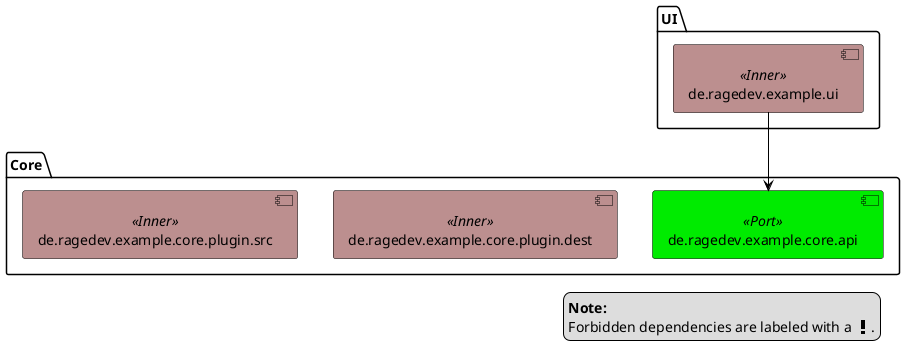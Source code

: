 @startuml
sprite $error [16x16/16] {
0000000000000000
000000FFFF000000
000000FFFF000000
000000FFFF000000
000000FFFF000000
000000FFFF000000
000000FFFF000000
000000FFFF000000
000000FFFF000000
000000FFFF000000
0000000000000000
0000000000000000
000000FFFF000000
000000FFFF000000
000000FFFF000000
0000000000000000
}

skinparam componentArrowColor #black
skinparam componentArrowFontColor #white
skinparam component {
    backgroundColor<<Port>> #00eb00
    BorderColor<<Port>> #000000
    backgroundColor<<Inner>> RosyBrown
    BorderColor<<Inner>> #000000
}

package Core{
[de.ragedev.example.core.api] <<Port>> 
[de.ragedev.example.core.plugin.dest] <<Inner>>
[de.ragedev.example.core.plugin.src] <<Inner>>
}

package UI{
[de.ragedev.example.ui] <<Inner>>
}

[de.ragedev.example.ui]-->[de.ragedev.example.core.api]
legend right
**Note:**
Forbidden dependencies are labeled with a <$error>.
endlegend
@enduml
